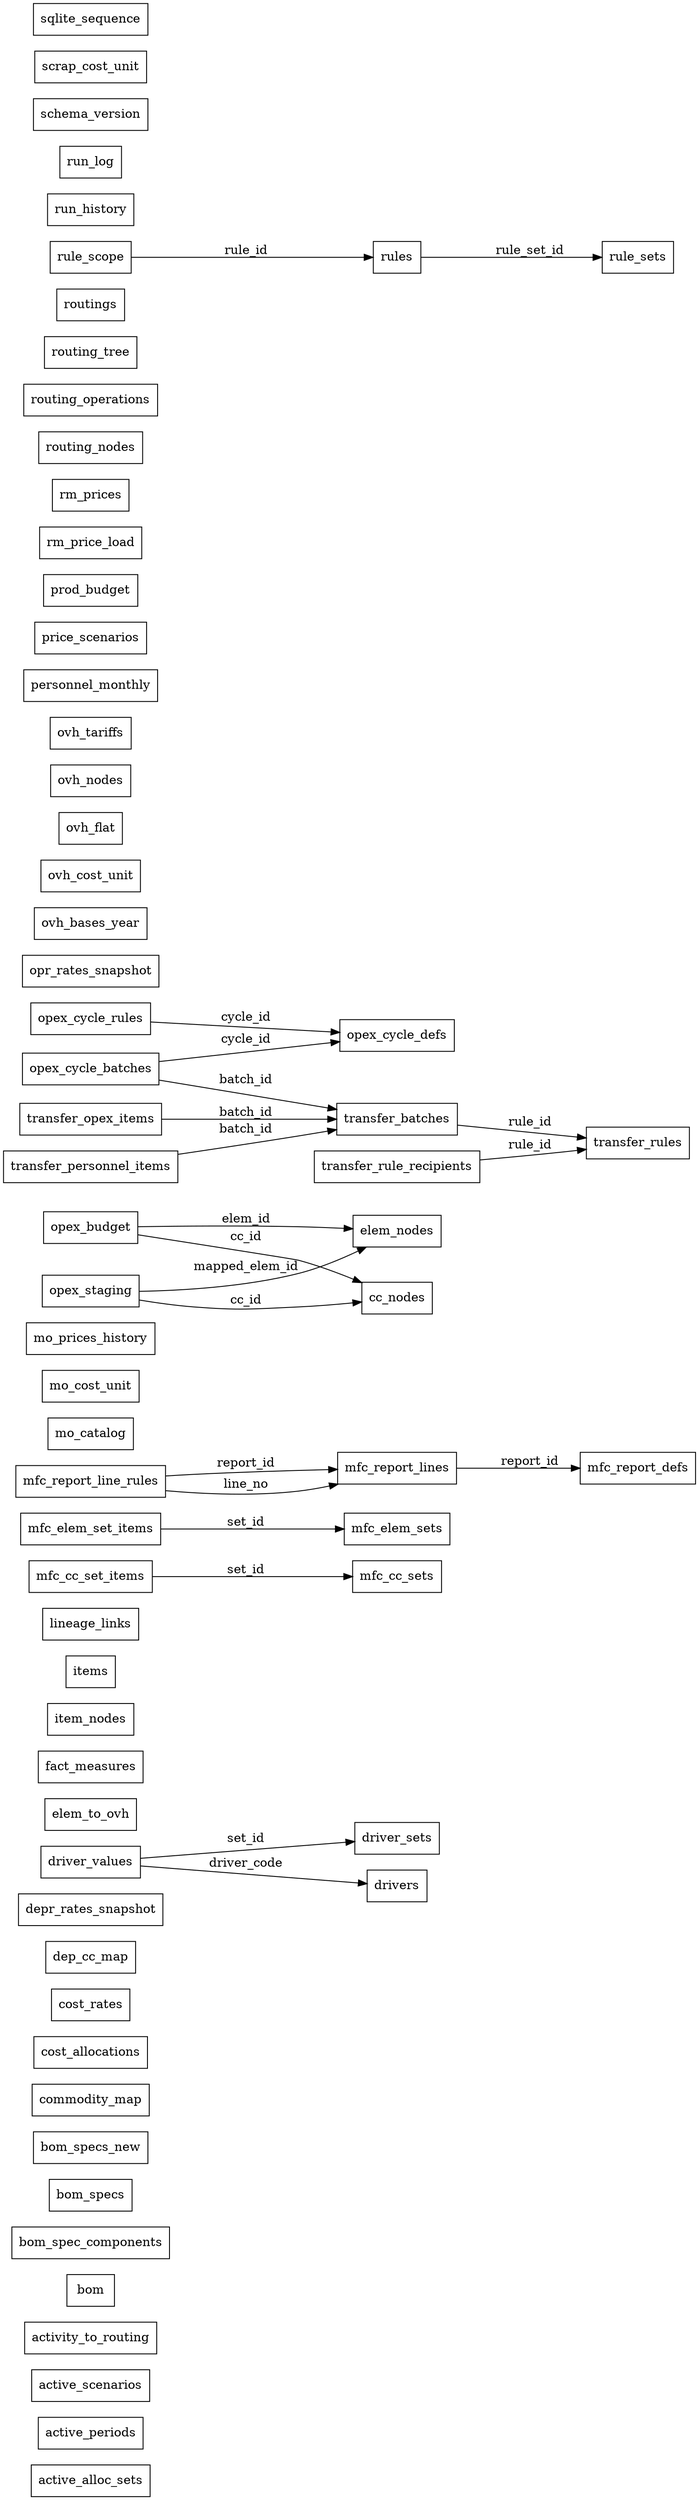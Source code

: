 digraph schema {
  rankdir=LR;
  node [shape=box];
  "active_alloc_sets";
  "active_periods";
  "active_scenarios";
  "activity_to_routing";
  "bom";
  "bom_spec_components";
  "bom_specs";
  "bom_specs_new";
  "commodity_map";
  "cost_allocations";
  "cost_rates";
  "dep_cc_map";
  "depr_rates_snapshot";
  "driver_sets";
  "driver_values";
  "drivers";
  "elem_to_ovh";
  "fact_measures";
  "item_nodes";
  "items";
  "lineage_links";
  "mfc_cc_set_items";
  "mfc_cc_sets";
  "mfc_elem_set_items";
  "mfc_elem_sets";
  "mfc_report_defs";
  "mfc_report_line_rules";
  "mfc_report_lines";
  "mo_catalog";
  "mo_cost_unit";
  "mo_prices_history";
  "opex_budget";
  "opex_cycle_batches";
  "opex_cycle_defs";
  "opex_cycle_rules";
  "opex_staging";
  "opr_rates_snapshot";
  "ovh_bases_year";
  "ovh_cost_unit";
  "ovh_flat";
  "ovh_nodes";
  "ovh_tariffs";
  "personnel_monthly";
  "price_scenarios";
  "prod_budget";
  "rm_price_load";
  "rm_prices";
  "routing_nodes";
  "routing_operations";
  "routing_tree";
  "routings";
  "rule_scope";
  "rule_sets";
  "rules";
  "run_history";
  "run_log";
  "schema_version";
  "scrap_cost_unit";
  "sqlite_sequence";
  "transfer_batches";
  "transfer_opex_items";
  "transfer_personnel_items";
  "transfer_rule_recipients";
  "transfer_rules";
  "driver_values" -> "driver_sets" [label="set_id"]; 
  "driver_values" -> "drivers" [label="driver_code"]; 
  "mfc_cc_set_items" -> "mfc_cc_sets" [label="set_id"]; 
  "mfc_elem_set_items" -> "mfc_elem_sets" [label="set_id"]; 
  "mfc_report_line_rules" -> "mfc_report_lines" [label="report_id"]; 
  "mfc_report_line_rules" -> "mfc_report_lines" [label="line_no"]; 
  "mfc_report_lines" -> "mfc_report_defs" [label="report_id"]; 
  "opex_budget" -> "elem_nodes" [label="elem_id"]; 
  "opex_budget" -> "cc_nodes" [label="cc_id"]; 
  "opex_cycle_batches" -> "opex_cycle_defs" [label="cycle_id"]; 
  "opex_cycle_batches" -> "transfer_batches" [label="batch_id"]; 
  "opex_cycle_rules" -> "opex_cycle_defs" [label="cycle_id"]; 
  "opex_staging" -> "elem_nodes" [label="mapped_elem_id"]; 
  "opex_staging" -> "cc_nodes" [label="cc_id"]; 
  "rule_scope" -> "rules" [label="rule_id"]; 
  "rules" -> "rule_sets" [label="rule_set_id"]; 
  "transfer_batches" -> "transfer_rules" [label="rule_id"]; 
  "transfer_opex_items" -> "transfer_batches" [label="batch_id"]; 
  "transfer_personnel_items" -> "transfer_batches" [label="batch_id"]; 
  "transfer_rule_recipients" -> "transfer_rules" [label="rule_id"]; 
}
